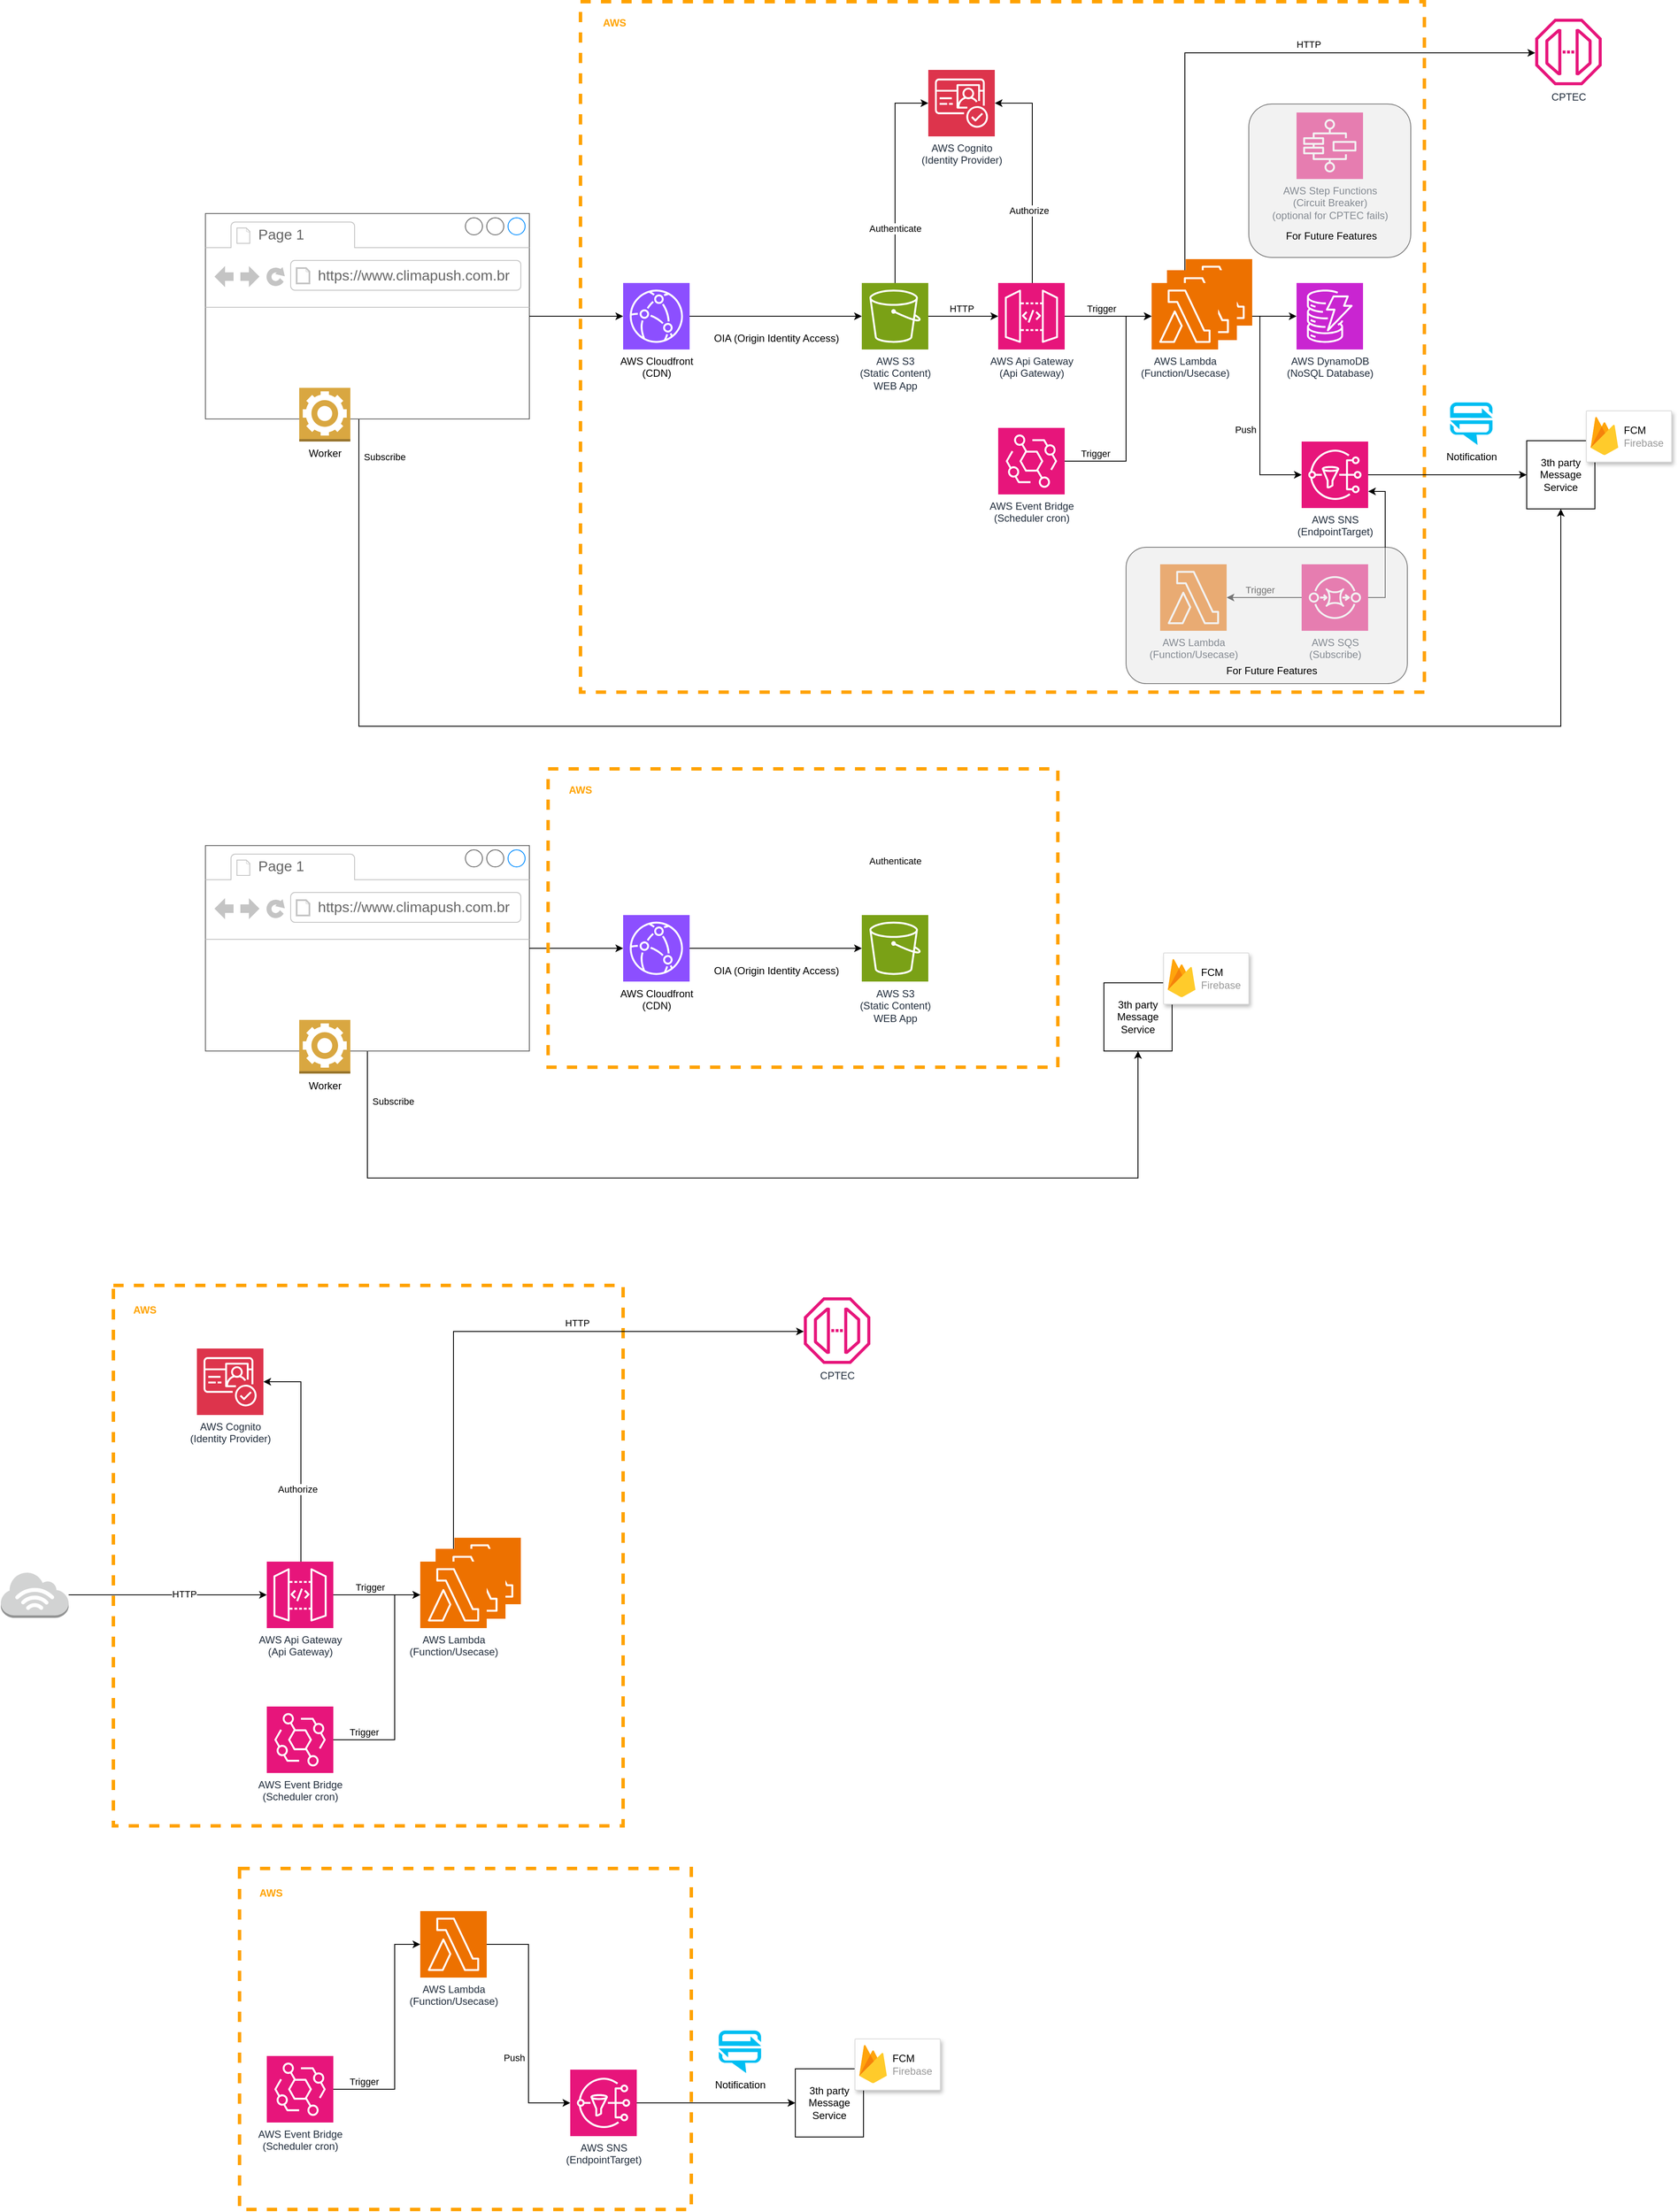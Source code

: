 <mxfile version="24.6.4" type="device">
  <diagram name="Página-1" id="3FJgmULEvDkz62puAenG">
    <mxGraphModel dx="2901" dy="1125" grid="1" gridSize="10" guides="1" tooltips="1" connect="1" arrows="1" fold="1" page="1" pageScale="1" pageWidth="827" pageHeight="1169" math="0" shadow="0">
      <root>
        <mxCell id="0" />
        <mxCell id="1" parent="0" />
        <mxCell id="e8C-CaGicP8ONmUUrE0p-38" value="" style="rounded=0;whiteSpace=wrap;html=1;fillColor=none;dashed=1;strokeWidth=4;strokeColor=#ffa200;" vertex="1" parent="1">
          <mxGeometry x="-598" y="1696" width="598" height="634" as="geometry" />
        </mxCell>
        <mxCell id="2Zm2wRLCPf6YTY4AgQdH-27" value="" style="rounded=0;whiteSpace=wrap;html=1;fillColor=none;dashed=1;strokeWidth=4;strokeColor=#ffa200;" parent="1" vertex="1">
          <mxGeometry x="-50" y="190" width="990" height="810" as="geometry" />
        </mxCell>
        <mxCell id="2Zm2wRLCPf6YTY4AgQdH-2" value="&lt;span style=&quot;color: rgb(0, 0, 0);&quot;&gt;AWS Cloudfront&lt;/span&gt;&lt;br style=&quot;color: rgb(0, 0, 0);&quot;&gt;&lt;span style=&quot;color: rgb(0, 0, 0);&quot;&gt;(CDN)&lt;/span&gt;" style="sketch=0;points=[[0,0,0],[0.25,0,0],[0.5,0,0],[0.75,0,0],[1,0,0],[0,1,0],[0.25,1,0],[0.5,1,0],[0.75,1,0],[1,1,0],[0,0.25,0],[0,0.5,0],[0,0.75,0],[1,0.25,0],[1,0.5,0],[1,0.75,0]];outlineConnect=0;fontColor=#232F3E;fillColor=#8C4FFF;strokeColor=#ffffff;dashed=0;verticalLabelPosition=bottom;verticalAlign=top;align=center;html=1;fontSize=12;fontStyle=0;aspect=fixed;shape=mxgraph.aws4.resourceIcon;resIcon=mxgraph.aws4.cloudfront;" parent="1" vertex="1">
          <mxGeometry y="520" width="78" height="78" as="geometry" />
        </mxCell>
        <mxCell id="2Zm2wRLCPf6YTY4AgQdH-3" value="AWS S3&lt;br&gt;(Static Content)&lt;br&gt;WEB App" style="sketch=0;points=[[0,0,0],[0.25,0,0],[0.5,0,0],[0.75,0,0],[1,0,0],[0,1,0],[0.25,1,0],[0.5,1,0],[0.75,1,0],[1,1,0],[0,0.25,0],[0,0.5,0],[0,0.75,0],[1,0.25,0],[1,0.5,0],[1,0.75,0]];outlineConnect=0;fontColor=#232F3E;fillColor=#7AA116;strokeColor=#ffffff;dashed=0;verticalLabelPosition=bottom;verticalAlign=top;align=center;html=1;fontSize=12;fontStyle=0;aspect=fixed;shape=mxgraph.aws4.resourceIcon;resIcon=mxgraph.aws4.s3;" parent="1" vertex="1">
          <mxGeometry x="280" y="520" width="78" height="78" as="geometry" />
        </mxCell>
        <mxCell id="2Zm2wRLCPf6YTY4AgQdH-14" style="edgeStyle=orthogonalEdgeStyle;rounded=0;orthogonalLoop=1;jettySize=auto;html=1;" parent="1" source="2Zm2wRLCPf6YTY4AgQdH-4" target="2Zm2wRLCPf6YTY4AgQdH-6" edge="1">
          <mxGeometry relative="1" as="geometry" />
        </mxCell>
        <mxCell id="2Zm2wRLCPf6YTY4AgQdH-15" value="Trigger" style="edgeLabel;html=1;align=center;verticalAlign=middle;resizable=0;points=[];" parent="2Zm2wRLCPf6YTY4AgQdH-14" vertex="1" connectable="0">
          <mxGeometry x="-0.157" y="-1" relative="1" as="geometry">
            <mxPoint y="-10" as="offset" />
          </mxGeometry>
        </mxCell>
        <mxCell id="2Zm2wRLCPf6YTY4AgQdH-4" value="AWS Api Gateway&lt;br&gt;(Api Gateway)" style="sketch=0;points=[[0,0,0],[0.25,0,0],[0.5,0,0],[0.75,0,0],[1,0,0],[0,1,0],[0.25,1,0],[0.5,1,0],[0.75,1,0],[1,1,0],[0,0.25,0],[0,0.5,0],[0,0.75,0],[1,0.25,0],[1,0.5,0],[1,0.75,0]];outlineConnect=0;fontColor=#232F3E;fillColor=#E7157B;strokeColor=#ffffff;dashed=0;verticalLabelPosition=bottom;verticalAlign=top;align=center;html=1;fontSize=12;fontStyle=0;aspect=fixed;shape=mxgraph.aws4.resourceIcon;resIcon=mxgraph.aws4.api_gateway;" parent="1" vertex="1">
          <mxGeometry x="440" y="520" width="78" height="78" as="geometry" />
        </mxCell>
        <mxCell id="2Zm2wRLCPf6YTY4AgQdH-5" value="AWS Cognito&lt;br&gt;(Identity Provider)" style="sketch=0;points=[[0,0,0],[0.25,0,0],[0.5,0,0],[0.75,0,0],[1,0,0],[0,1,0],[0.25,1,0],[0.5,1,0],[0.75,1,0],[1,1,0],[0,0.25,0],[0,0.5,0],[0,0.75,0],[1,0.25,0],[1,0.5,0],[1,0.75,0]];outlineConnect=0;fontColor=#232F3E;fillColor=#DD344C;strokeColor=#ffffff;dashed=0;verticalLabelPosition=bottom;verticalAlign=top;align=center;html=1;fontSize=12;fontStyle=0;aspect=fixed;shape=mxgraph.aws4.resourceIcon;resIcon=mxgraph.aws4.cognito;" parent="1" vertex="1">
          <mxGeometry x="358" y="270" width="78" height="78" as="geometry" />
        </mxCell>
        <mxCell id="2Zm2wRLCPf6YTY4AgQdH-20" style="edgeStyle=orthogonalEdgeStyle;rounded=0;orthogonalLoop=1;jettySize=auto;html=1;" parent="1" source="2Zm2wRLCPf6YTY4AgQdH-6" target="2Zm2wRLCPf6YTY4AgQdH-7" edge="1">
          <mxGeometry relative="1" as="geometry" />
        </mxCell>
        <mxCell id="2Zm2wRLCPf6YTY4AgQdH-30" style="edgeStyle=orthogonalEdgeStyle;rounded=0;orthogonalLoop=1;jettySize=auto;html=1;" parent="1" source="2Zm2wRLCPf6YTY4AgQdH-6" target="2Zm2wRLCPf6YTY4AgQdH-29" edge="1">
          <mxGeometry relative="1" as="geometry">
            <Array as="points">
              <mxPoint x="659" y="250" />
            </Array>
          </mxGeometry>
        </mxCell>
        <mxCell id="2Zm2wRLCPf6YTY4AgQdH-51" value="HTTP" style="edgeLabel;html=1;align=center;verticalAlign=middle;resizable=0;points=[];" parent="2Zm2wRLCPf6YTY4AgQdH-30" vertex="1" connectable="0">
          <mxGeometry x="0.219" y="2" relative="1" as="geometry">
            <mxPoint y="-8" as="offset" />
          </mxGeometry>
        </mxCell>
        <mxCell id="2Zm2wRLCPf6YTY4AgQdH-7" value="AWS DynamoDB&lt;div&gt;(NoSQL Database)&lt;/div&gt;" style="sketch=0;points=[[0,0,0],[0.25,0,0],[0.5,0,0],[0.75,0,0],[1,0,0],[0,1,0],[0.25,1,0],[0.5,1,0],[0.75,1,0],[1,1,0],[0,0.25,0],[0,0.5,0],[0,0.75,0],[1,0.25,0],[1,0.5,0],[1,0.75,0]];outlineConnect=0;fontColor=#232F3E;fillColor=#C925D1;strokeColor=#ffffff;dashed=0;verticalLabelPosition=bottom;verticalAlign=top;align=center;html=1;fontSize=12;fontStyle=0;aspect=fixed;shape=mxgraph.aws4.resourceIcon;resIcon=mxgraph.aws4.dynamodb;" parent="1" vertex="1">
          <mxGeometry x="790" y="520" width="78" height="78" as="geometry" />
        </mxCell>
        <mxCell id="2Zm2wRLCPf6YTY4AgQdH-8" style="edgeStyle=orthogonalEdgeStyle;rounded=0;orthogonalLoop=1;jettySize=auto;html=1;entryX=0;entryY=0.5;entryDx=0;entryDy=0;entryPerimeter=0;" parent="1" source="2Zm2wRLCPf6YTY4AgQdH-2" target="2Zm2wRLCPf6YTY4AgQdH-3" edge="1">
          <mxGeometry relative="1" as="geometry" />
        </mxCell>
        <mxCell id="2Zm2wRLCPf6YTY4AgQdH-10" value="OIA (Origin Identity Access)" style="text;html=1;align=center;verticalAlign=middle;whiteSpace=wrap;rounded=0;" parent="1" vertex="1">
          <mxGeometry x="100" y="570" width="160" height="30" as="geometry" />
        </mxCell>
        <mxCell id="2Zm2wRLCPf6YTY4AgQdH-11" style="edgeStyle=orthogonalEdgeStyle;rounded=0;orthogonalLoop=1;jettySize=auto;html=1;entryX=0;entryY=0.5;entryDx=0;entryDy=0;entryPerimeter=0;" parent="1" source="2Zm2wRLCPf6YTY4AgQdH-3" target="2Zm2wRLCPf6YTY4AgQdH-4" edge="1">
          <mxGeometry relative="1" as="geometry" />
        </mxCell>
        <mxCell id="2Zm2wRLCPf6YTY4AgQdH-13" value="HTTP" style="edgeLabel;html=1;align=center;verticalAlign=middle;resizable=0;points=[];" parent="2Zm2wRLCPf6YTY4AgQdH-11" vertex="1" connectable="0">
          <mxGeometry x="-0.122" relative="1" as="geometry">
            <mxPoint x="3" y="-9" as="offset" />
          </mxGeometry>
        </mxCell>
        <mxCell id="2Zm2wRLCPf6YTY4AgQdH-16" style="edgeStyle=orthogonalEdgeStyle;rounded=0;orthogonalLoop=1;jettySize=auto;html=1;entryX=0;entryY=0.5;entryDx=0;entryDy=0;entryPerimeter=0;" parent="1" source="2Zm2wRLCPf6YTY4AgQdH-3" target="2Zm2wRLCPf6YTY4AgQdH-5" edge="1">
          <mxGeometry relative="1" as="geometry">
            <Array as="points">
              <mxPoint x="319" y="309" />
            </Array>
          </mxGeometry>
        </mxCell>
        <mxCell id="2Zm2wRLCPf6YTY4AgQdH-17" value="Authenticate" style="edgeLabel;html=1;align=center;verticalAlign=middle;resizable=0;points=[];" parent="2Zm2wRLCPf6YTY4AgQdH-16" vertex="1" connectable="0">
          <mxGeometry x="-0.484" relative="1" as="geometry">
            <mxPoint as="offset" />
          </mxGeometry>
        </mxCell>
        <mxCell id="2Zm2wRLCPf6YTY4AgQdH-18" style="edgeStyle=orthogonalEdgeStyle;rounded=0;orthogonalLoop=1;jettySize=auto;html=1;entryX=1;entryY=0.5;entryDx=0;entryDy=0;entryPerimeter=0;" parent="1" source="2Zm2wRLCPf6YTY4AgQdH-4" target="2Zm2wRLCPf6YTY4AgQdH-5" edge="1">
          <mxGeometry relative="1" as="geometry">
            <Array as="points">
              <mxPoint x="480" y="309" />
            </Array>
          </mxGeometry>
        </mxCell>
        <mxCell id="2Zm2wRLCPf6YTY4AgQdH-19" value="Authorize" style="edgeLabel;html=1;align=center;verticalAlign=middle;resizable=0;points=[];" parent="2Zm2wRLCPf6YTY4AgQdH-18" vertex="1" connectable="0">
          <mxGeometry x="-0.333" y="4" relative="1" as="geometry">
            <mxPoint as="offset" />
          </mxGeometry>
        </mxCell>
        <mxCell id="2Zm2wRLCPf6YTY4AgQdH-48" style="edgeStyle=orthogonalEdgeStyle;rounded=0;orthogonalLoop=1;jettySize=auto;html=1;entryX=0.5;entryY=1;entryDx=0;entryDy=0;" parent="1" source="2Zm2wRLCPf6YTY4AgQdH-23" target="2Zm2wRLCPf6YTY4AgQdH-46" edge="1">
          <mxGeometry relative="1" as="geometry">
            <Array as="points">
              <mxPoint x="-310" y="1040" />
              <mxPoint x="1100" y="1040" />
            </Array>
          </mxGeometry>
        </mxCell>
        <mxCell id="2Zm2wRLCPf6YTY4AgQdH-49" value="Subscribe" style="edgeLabel;html=1;align=center;verticalAlign=middle;resizable=0;points=[];" parent="2Zm2wRLCPf6YTY4AgQdH-48" vertex="1" connectable="0">
          <mxGeometry x="-0.845" y="-1" relative="1" as="geometry">
            <mxPoint x="31" y="-113" as="offset" />
          </mxGeometry>
        </mxCell>
        <mxCell id="2Zm2wRLCPf6YTY4AgQdH-23" value="" style="strokeWidth=1;shadow=0;dashed=0;align=center;html=1;shape=mxgraph.mockup.containers.browserWindow;rSize=0;strokeColor=#666666;strokeColor2=#008cff;strokeColor3=#c4c4c4;mainText=,;recursiveResize=0;" parent="1" vertex="1">
          <mxGeometry x="-490" y="438.5" width="380" height="241" as="geometry" />
        </mxCell>
        <mxCell id="2Zm2wRLCPf6YTY4AgQdH-24" value="Page 1" style="strokeWidth=1;shadow=0;dashed=0;align=center;html=1;shape=mxgraph.mockup.containers.anchor;fontSize=17;fontColor=#666666;align=left;whiteSpace=wrap;" parent="2Zm2wRLCPf6YTY4AgQdH-23" vertex="1">
          <mxGeometry x="60" y="12" width="110" height="26" as="geometry" />
        </mxCell>
        <mxCell id="2Zm2wRLCPf6YTY4AgQdH-25" value="https://www.climapush.com.br" style="strokeWidth=1;shadow=0;dashed=0;align=center;html=1;shape=mxgraph.mockup.containers.anchor;rSize=0;fontSize=17;fontColor=#666666;align=left;" parent="2Zm2wRLCPf6YTY4AgQdH-23" vertex="1">
          <mxGeometry x="130" y="60" width="250" height="26" as="geometry" />
        </mxCell>
        <mxCell id="2Zm2wRLCPf6YTY4AgQdH-26" style="edgeStyle=orthogonalEdgeStyle;rounded=0;orthogonalLoop=1;jettySize=auto;html=1;entryX=0;entryY=0.5;entryDx=0;entryDy=0;entryPerimeter=0;" parent="1" source="2Zm2wRLCPf6YTY4AgQdH-23" target="2Zm2wRLCPf6YTY4AgQdH-2" edge="1">
          <mxGeometry relative="1" as="geometry" />
        </mxCell>
        <mxCell id="2Zm2wRLCPf6YTY4AgQdH-28" value="AWS" style="text;html=1;align=center;verticalAlign=middle;whiteSpace=wrap;rounded=0;fontStyle=1;fontColor=#ffa302;" parent="1" vertex="1">
          <mxGeometry x="-40" y="200" width="60" height="30" as="geometry" />
        </mxCell>
        <mxCell id="2Zm2wRLCPf6YTY4AgQdH-29" value="CPTEC" style="sketch=0;outlineConnect=0;fontColor=#232F3E;gradientColor=none;fillColor=#E7157B;strokeColor=none;dashed=0;verticalLabelPosition=bottom;verticalAlign=top;align=center;html=1;fontSize=12;fontStyle=0;aspect=fixed;pointerEvents=1;shape=mxgraph.aws4.endpoint;" parent="1" vertex="1">
          <mxGeometry x="1070" y="210" width="78" height="78" as="geometry" />
        </mxCell>
        <mxCell id="2Zm2wRLCPf6YTY4AgQdH-31" value="AWS SQS&lt;br&gt;(Subscribe)" style="sketch=0;points=[[0,0,0],[0.25,0,0],[0.5,0,0],[0.75,0,0],[1,0,0],[0,1,0],[0.25,1,0],[0.5,1,0],[0.75,1,0],[1,1,0],[0,0.25,0],[0,0.5,0],[0,0.75,0],[1,0.25,0],[1,0.5,0],[1,0.75,0]];outlineConnect=0;fontColor=#232F3E;fillColor=#E7157B;strokeColor=#ffffff;dashed=0;verticalLabelPosition=bottom;verticalAlign=top;align=center;html=1;fontSize=12;fontStyle=0;aspect=fixed;shape=mxgraph.aws4.resourceIcon;resIcon=mxgraph.aws4.sqs;" parent="1" vertex="1">
          <mxGeometry x="796" y="850" width="78" height="78" as="geometry" />
        </mxCell>
        <mxCell id="2Zm2wRLCPf6YTY4AgQdH-32" value="AWS Event Bridge&lt;br&gt;(Scheduler cron)" style="sketch=0;points=[[0,0,0],[0.25,0,0],[0.5,0,0],[0.75,0,0],[1,0,0],[0,1,0],[0.25,1,0],[0.5,1,0],[0.75,1,0],[1,1,0],[0,0.25,0],[0,0.5,0],[0,0.75,0],[1,0.25,0],[1,0.5,0],[1,0.75,0]];outlineConnect=0;fontColor=#232F3E;fillColor=#E7157B;strokeColor=#ffffff;dashed=0;verticalLabelPosition=bottom;verticalAlign=top;align=center;html=1;fontSize=12;fontStyle=0;aspect=fixed;shape=mxgraph.aws4.resourceIcon;resIcon=mxgraph.aws4.eventbridge;" parent="1" vertex="1">
          <mxGeometry x="440" y="690" width="78" height="78" as="geometry" />
        </mxCell>
        <mxCell id="2Zm2wRLCPf6YTY4AgQdH-47" style="edgeStyle=orthogonalEdgeStyle;rounded=0;orthogonalLoop=1;jettySize=auto;html=1;entryX=0;entryY=0.5;entryDx=0;entryDy=0;" parent="1" source="2Zm2wRLCPf6YTY4AgQdH-35" target="2Zm2wRLCPf6YTY4AgQdH-46" edge="1">
          <mxGeometry relative="1" as="geometry" />
        </mxCell>
        <mxCell id="2Zm2wRLCPf6YTY4AgQdH-35" value="AWS SNS&lt;br&gt;(EndpointTarget)" style="sketch=0;points=[[0,0,0],[0.25,0,0],[0.5,0,0],[0.75,0,0],[1,0,0],[0,1,0],[0.25,1,0],[0.5,1,0],[0.75,1,0],[1,1,0],[0,0.25,0],[0,0.5,0],[0,0.75,0],[1,0.25,0],[1,0.5,0],[1,0.75,0]];outlineConnect=0;fontColor=#232F3E;fillColor=#E7157B;strokeColor=#ffffff;dashed=0;verticalLabelPosition=bottom;verticalAlign=top;align=center;html=1;fontSize=12;fontStyle=0;aspect=fixed;shape=mxgraph.aws4.resourceIcon;resIcon=mxgraph.aws4.sns;" parent="1" vertex="1">
          <mxGeometry x="796" y="706" width="78" height="78" as="geometry" />
        </mxCell>
        <mxCell id="2Zm2wRLCPf6YTY4AgQdH-37" value="Notification" style="verticalLabelPosition=bottom;html=1;verticalAlign=top;align=center;strokeColor=none;fillColor=#00BEF2;shape=mxgraph.azure.notification_hub;pointerEvents=1;" parent="1" vertex="1">
          <mxGeometry x="970" y="660" width="50" height="50" as="geometry" />
        </mxCell>
        <mxCell id="2Zm2wRLCPf6YTY4AgQdH-38" style="edgeStyle=orthogonalEdgeStyle;rounded=0;orthogonalLoop=1;jettySize=auto;html=1;entryX=0;entryY=0.5;entryDx=0;entryDy=0;entryPerimeter=0;" parent="1" source="2Zm2wRLCPf6YTY4AgQdH-32" target="2Zm2wRLCPf6YTY4AgQdH-6" edge="1">
          <mxGeometry relative="1" as="geometry">
            <Array as="points">
              <mxPoint x="590" y="729" />
              <mxPoint x="590" y="559" />
            </Array>
          </mxGeometry>
        </mxCell>
        <mxCell id="2Zm2wRLCPf6YTY4AgQdH-39" value="Trigger" style="edgeLabel;html=1;align=center;verticalAlign=middle;resizable=0;points=[];" parent="2Zm2wRLCPf6YTY4AgQdH-38" vertex="1" connectable="0">
          <mxGeometry x="-0.674" y="-2" relative="1" as="geometry">
            <mxPoint x="-9" y="-11" as="offset" />
          </mxGeometry>
        </mxCell>
        <mxCell id="2Zm2wRLCPf6YTY4AgQdH-40" style="edgeStyle=orthogonalEdgeStyle;rounded=0;orthogonalLoop=1;jettySize=auto;html=1;entryX=0;entryY=0.5;entryDx=0;entryDy=0;entryPerimeter=0;" parent="1" source="2Zm2wRLCPf6YTY4AgQdH-6" target="2Zm2wRLCPf6YTY4AgQdH-35" edge="1">
          <mxGeometry relative="1" as="geometry" />
        </mxCell>
        <mxCell id="2Zm2wRLCPf6YTY4AgQdH-41" value="Push" style="edgeLabel;html=1;align=center;verticalAlign=middle;resizable=0;points=[];" parent="2Zm2wRLCPf6YTY4AgQdH-40" vertex="1" connectable="0">
          <mxGeometry x="0.242" y="1" relative="1" as="geometry">
            <mxPoint x="-18" y="5" as="offset" />
          </mxGeometry>
        </mxCell>
        <mxCell id="2Zm2wRLCPf6YTY4AgQdH-46" value="3th party&lt;br&gt;Message&lt;br&gt;Service" style="whiteSpace=wrap;html=1;aspect=fixed;" parent="1" vertex="1">
          <mxGeometry x="1060" y="705" width="80" height="80" as="geometry" />
        </mxCell>
        <mxCell id="2Zm2wRLCPf6YTY4AgQdH-50" value="Worker" style="outlineConnect=0;dashed=0;verticalLabelPosition=bottom;verticalAlign=top;align=center;html=1;shape=mxgraph.aws3.worker;fillColor=#D9A741;gradientColor=none;" parent="1" vertex="1">
          <mxGeometry x="-380" y="643" width="60" height="63" as="geometry" />
        </mxCell>
        <mxCell id="2Zm2wRLCPf6YTY4AgQdH-53" value="" style="sketch=0;points=[[0,0,0],[0.25,0,0],[0.5,0,0],[0.75,0,0],[1,0,0],[0,1,0],[0.25,1,0],[0.5,1,0],[0.75,1,0],[1,1,0],[0,0.25,0],[0,0.5,0],[0,0.75,0],[1,0.25,0],[1,0.5,0],[1,0.75,0]];outlineConnect=0;fontColor=#232F3E;fillColor=#ED7100;strokeColor=#ffffff;dashed=0;verticalLabelPosition=bottom;verticalAlign=top;align=center;html=1;fontSize=12;fontStyle=0;aspect=fixed;shape=mxgraph.aws4.resourceIcon;resIcon=mxgraph.aws4.lambda;" parent="1" vertex="1">
          <mxGeometry x="660" y="492" width="78" height="78" as="geometry" />
        </mxCell>
        <mxCell id="2Zm2wRLCPf6YTY4AgQdH-52" value="" style="sketch=0;points=[[0,0,0],[0.25,0,0],[0.5,0,0],[0.75,0,0],[1,0,0],[0,1,0],[0.25,1,0],[0.5,1,0],[0.75,1,0],[1,1,0],[0,0.25,0],[0,0.5,0],[0,0.75,0],[1,0.25,0],[1,0.5,0],[1,0.75,0]];outlineConnect=0;fontColor=#232F3E;fillColor=#ED7100;strokeColor=#ffffff;dashed=0;verticalLabelPosition=bottom;verticalAlign=top;align=center;html=1;fontSize=12;fontStyle=0;aspect=fixed;shape=mxgraph.aws4.resourceIcon;resIcon=mxgraph.aws4.lambda;" parent="1" vertex="1">
          <mxGeometry x="638" y="505" width="82" height="82" as="geometry" />
        </mxCell>
        <mxCell id="2Zm2wRLCPf6YTY4AgQdH-6" value="AWS Lambda&lt;br&gt;(Function/Usecase)" style="sketch=0;points=[[0,0,0],[0.25,0,0],[0.5,0,0],[0.75,0,0],[1,0,0],[0,1,0],[0.25,1,0],[0.5,1,0],[0.75,1,0],[1,1,0],[0,0.25,0],[0,0.5,0],[0,0.75,0],[1,0.25,0],[1,0.5,0],[1,0.75,0]];outlineConnect=0;fontColor=#232F3E;fillColor=#ED7100;strokeColor=#ffffff;dashed=0;verticalLabelPosition=bottom;verticalAlign=top;align=center;html=1;fontSize=12;fontStyle=0;aspect=fixed;shape=mxgraph.aws4.resourceIcon;resIcon=mxgraph.aws4.lambda;" parent="1" vertex="1">
          <mxGeometry x="620" y="520" width="78" height="78" as="geometry" />
        </mxCell>
        <mxCell id="2Zm2wRLCPf6YTY4AgQdH-54" style="edgeStyle=orthogonalEdgeStyle;rounded=0;orthogonalLoop=1;jettySize=auto;html=1;entryX=1;entryY=0.75;entryDx=0;entryDy=0;entryPerimeter=0;" parent="1" source="2Zm2wRLCPf6YTY4AgQdH-31" target="2Zm2wRLCPf6YTY4AgQdH-35" edge="1">
          <mxGeometry relative="1" as="geometry">
            <Array as="points">
              <mxPoint x="894" y="889" />
              <mxPoint x="894" y="765" />
            </Array>
          </mxGeometry>
        </mxCell>
        <mxCell id="2Zm2wRLCPf6YTY4AgQdH-55" value="AWS Lambda&lt;br&gt;(Function/Usecase)" style="sketch=0;points=[[0,0,0],[0.25,0,0],[0.5,0,0],[0.75,0,0],[1,0,0],[0,1,0],[0.25,1,0],[0.5,1,0],[0.75,1,0],[1,1,0],[0,0.25,0],[0,0.5,0],[0,0.75,0],[1,0.25,0],[1,0.5,0],[1,0.75,0]];outlineConnect=0;fontColor=#232F3E;fillColor=#ED7100;strokeColor=#ffffff;dashed=0;verticalLabelPosition=bottom;verticalAlign=top;align=center;html=1;fontSize=12;fontStyle=0;aspect=fixed;shape=mxgraph.aws4.resourceIcon;resIcon=mxgraph.aws4.lambda;" parent="1" vertex="1">
          <mxGeometry x="630" y="850" width="78" height="78" as="geometry" />
        </mxCell>
        <mxCell id="2Zm2wRLCPf6YTY4AgQdH-56" style="edgeStyle=orthogonalEdgeStyle;rounded=0;orthogonalLoop=1;jettySize=auto;html=1;entryX=1;entryY=0.5;entryDx=0;entryDy=0;entryPerimeter=0;" parent="1" source="2Zm2wRLCPf6YTY4AgQdH-31" target="2Zm2wRLCPf6YTY4AgQdH-55" edge="1">
          <mxGeometry relative="1" as="geometry" />
        </mxCell>
        <mxCell id="2Zm2wRLCPf6YTY4AgQdH-57" value="Trigger" style="edgeLabel;html=1;align=center;verticalAlign=middle;resizable=0;points=[];" parent="2Zm2wRLCPf6YTY4AgQdH-56" vertex="1" connectable="0">
          <mxGeometry x="0.118" y="3" relative="1" as="geometry">
            <mxPoint y="-12" as="offset" />
          </mxGeometry>
        </mxCell>
        <mxCell id="2Zm2wRLCPf6YTY4AgQdH-58" value="" style="rounded=1;whiteSpace=wrap;html=1;fillColor=#E6E6E6;gradientColor=none;fillStyle=auto;opacity=50;" parent="1" vertex="1">
          <mxGeometry x="590" y="830" width="330" height="160" as="geometry" />
        </mxCell>
        <mxCell id="2Zm2wRLCPf6YTY4AgQdH-59" value="For Future Features" style="text;html=1;align=center;verticalAlign=middle;whiteSpace=wrap;rounded=0;" parent="1" vertex="1">
          <mxGeometry x="690" y="960" width="142" height="30" as="geometry" />
        </mxCell>
        <mxCell id="2Zm2wRLCPf6YTY4AgQdH-60" value="" style="strokeColor=#dddddd;shadow=1;strokeWidth=1;rounded=1;absoluteArcSize=1;arcSize=2;" parent="1" vertex="1">
          <mxGeometry x="1130" y="670" width="100" height="60" as="geometry" />
        </mxCell>
        <mxCell id="2Zm2wRLCPf6YTY4AgQdH-61" value="&lt;font color=&quot;#000000&quot;&gt;FCM&lt;/font&gt;&lt;br&gt;Firebase" style="sketch=0;dashed=0;connectable=0;html=1;fillColor=#5184F3;strokeColor=none;shape=mxgraph.gcp2.firebase;part=1;labelPosition=right;verticalLabelPosition=middle;align=left;verticalAlign=middle;spacingLeft=5;fontColor=#999999;fontSize=12;" parent="2Zm2wRLCPf6YTY4AgQdH-60" vertex="1">
          <mxGeometry width="32.4" height="45" relative="1" as="geometry">
            <mxPoint x="5" y="7" as="offset" />
          </mxGeometry>
        </mxCell>
        <mxCell id="2Zm2wRLCPf6YTY4AgQdH-62" value="AWS Step Functions&lt;br&gt;(Circuit Breaker)&lt;br&gt;(optional for CPTEC fails)" style="sketch=0;points=[[0,0,0],[0.25,0,0],[0.5,0,0],[0.75,0,0],[1,0,0],[0,1,0],[0.25,1,0],[0.5,1,0],[0.75,1,0],[1,1,0],[0,0.25,0],[0,0.5,0],[0,0.75,0],[1,0.25,0],[1,0.5,0],[1,0.75,0]];outlineConnect=0;fontColor=#232F3E;fillColor=#E7157B;strokeColor=#ffffff;dashed=0;verticalLabelPosition=bottom;verticalAlign=top;align=center;html=1;fontSize=12;fontStyle=0;aspect=fixed;shape=mxgraph.aws4.resourceIcon;resIcon=mxgraph.aws4.step_functions;" parent="1" vertex="1">
          <mxGeometry x="790" y="320" width="78" height="78" as="geometry" />
        </mxCell>
        <mxCell id="2Zm2wRLCPf6YTY4AgQdH-66" value="" style="rounded=1;whiteSpace=wrap;html=1;fillColor=#E6E6E6;gradientColor=none;fillStyle=auto;opacity=50;" parent="1" vertex="1">
          <mxGeometry x="734" y="310" width="190" height="180" as="geometry" />
        </mxCell>
        <mxCell id="2Zm2wRLCPf6YTY4AgQdH-67" value="For Future Features" style="text;html=1;align=center;verticalAlign=middle;whiteSpace=wrap;rounded=0;" parent="1" vertex="1">
          <mxGeometry x="760" y="450" width="142" height="30" as="geometry" />
        </mxCell>
        <mxCell id="e8C-CaGicP8ONmUUrE0p-1" value="&lt;span style=&quot;color: rgb(0, 0, 0);&quot;&gt;AWS Cloudfront&lt;/span&gt;&lt;br style=&quot;color: rgb(0, 0, 0);&quot;&gt;&lt;span style=&quot;color: rgb(0, 0, 0);&quot;&gt;(CDN)&lt;/span&gt;" style="sketch=0;points=[[0,0,0],[0.25,0,0],[0.5,0,0],[0.75,0,0],[1,0,0],[0,1,0],[0.25,1,0],[0.5,1,0],[0.75,1,0],[1,1,0],[0,0.25,0],[0,0.5,0],[0,0.75,0],[1,0.25,0],[1,0.5,0],[1,0.75,0]];outlineConnect=0;fontColor=#232F3E;fillColor=#8C4FFF;strokeColor=#ffffff;dashed=0;verticalLabelPosition=bottom;verticalAlign=top;align=center;html=1;fontSize=12;fontStyle=0;aspect=fixed;shape=mxgraph.aws4.resourceIcon;resIcon=mxgraph.aws4.cloudfront;" vertex="1" parent="1">
          <mxGeometry y="1261.5" width="78" height="78" as="geometry" />
        </mxCell>
        <mxCell id="e8C-CaGicP8ONmUUrE0p-2" value="AWS S3&lt;br&gt;(Static Content)&lt;br&gt;WEB App" style="sketch=0;points=[[0,0,0],[0.25,0,0],[0.5,0,0],[0.75,0,0],[1,0,0],[0,1,0],[0.25,1,0],[0.5,1,0],[0.75,1,0],[1,1,0],[0,0.25,0],[0,0.5,0],[0,0.75,0],[1,0.25,0],[1,0.5,0],[1,0.75,0]];outlineConnect=0;fontColor=#232F3E;fillColor=#7AA116;strokeColor=#ffffff;dashed=0;verticalLabelPosition=bottom;verticalAlign=top;align=center;html=1;fontSize=12;fontStyle=0;aspect=fixed;shape=mxgraph.aws4.resourceIcon;resIcon=mxgraph.aws4.s3;" vertex="1" parent="1">
          <mxGeometry x="280" y="1261.5" width="78" height="78" as="geometry" />
        </mxCell>
        <mxCell id="e8C-CaGicP8ONmUUrE0p-3" style="edgeStyle=orthogonalEdgeStyle;rounded=0;orthogonalLoop=1;jettySize=auto;html=1;entryX=0;entryY=0.5;entryDx=0;entryDy=0;entryPerimeter=0;" edge="1" parent="1" source="e8C-CaGicP8ONmUUrE0p-1" target="e8C-CaGicP8ONmUUrE0p-2">
          <mxGeometry relative="1" as="geometry" />
        </mxCell>
        <mxCell id="e8C-CaGicP8ONmUUrE0p-4" value="OIA (Origin Identity Access)" style="text;html=1;align=center;verticalAlign=middle;whiteSpace=wrap;rounded=0;" vertex="1" parent="1">
          <mxGeometry x="100" y="1311.5" width="160" height="30" as="geometry" />
        </mxCell>
        <mxCell id="e8C-CaGicP8ONmUUrE0p-5" value="Authenticate" style="edgeLabel;html=1;align=center;verticalAlign=middle;resizable=0;points=[];" vertex="1" connectable="0" parent="1">
          <mxGeometry x="319" y="1197.5" as="geometry" />
        </mxCell>
        <mxCell id="e8C-CaGicP8ONmUUrE0p-6" value="Subscribe" style="edgeLabel;html=1;align=center;verticalAlign=middle;resizable=0;points=[];" vertex="1" connectable="0" parent="1">
          <mxGeometry x="-270" y="1480" as="geometry" />
        </mxCell>
        <mxCell id="e8C-CaGicP8ONmUUrE0p-17" style="edgeStyle=orthogonalEdgeStyle;rounded=0;orthogonalLoop=1;jettySize=auto;html=1;entryX=0.5;entryY=1;entryDx=0;entryDy=0;" edge="1" parent="1" source="e8C-CaGicP8ONmUUrE0p-7" target="e8C-CaGicP8ONmUUrE0p-12">
          <mxGeometry relative="1" as="geometry">
            <Array as="points">
              <mxPoint x="-300" y="1570" />
              <mxPoint x="604" y="1570" />
            </Array>
          </mxGeometry>
        </mxCell>
        <mxCell id="e8C-CaGicP8ONmUUrE0p-7" value="" style="strokeWidth=1;shadow=0;dashed=0;align=center;html=1;shape=mxgraph.mockup.containers.browserWindow;rSize=0;strokeColor=#666666;strokeColor2=#008cff;strokeColor3=#c4c4c4;mainText=,;recursiveResize=0;" vertex="1" parent="1">
          <mxGeometry x="-490" y="1180" width="380" height="241" as="geometry" />
        </mxCell>
        <mxCell id="e8C-CaGicP8ONmUUrE0p-8" value="Page 1" style="strokeWidth=1;shadow=0;dashed=0;align=center;html=1;shape=mxgraph.mockup.containers.anchor;fontSize=17;fontColor=#666666;align=left;whiteSpace=wrap;" vertex="1" parent="e8C-CaGicP8ONmUUrE0p-7">
          <mxGeometry x="60" y="12" width="110" height="26" as="geometry" />
        </mxCell>
        <mxCell id="e8C-CaGicP8ONmUUrE0p-9" value="https://www.climapush.com.br" style="strokeWidth=1;shadow=0;dashed=0;align=center;html=1;shape=mxgraph.mockup.containers.anchor;rSize=0;fontSize=17;fontColor=#666666;align=left;" vertex="1" parent="e8C-CaGicP8ONmUUrE0p-7">
          <mxGeometry x="130" y="60" width="250" height="26" as="geometry" />
        </mxCell>
        <mxCell id="e8C-CaGicP8ONmUUrE0p-10" style="edgeStyle=orthogonalEdgeStyle;rounded=0;orthogonalLoop=1;jettySize=auto;html=1;entryX=0;entryY=0.5;entryDx=0;entryDy=0;entryPerimeter=0;" edge="1" parent="1" source="e8C-CaGicP8ONmUUrE0p-7" target="e8C-CaGicP8ONmUUrE0p-1">
          <mxGeometry relative="1" as="geometry" />
        </mxCell>
        <mxCell id="e8C-CaGicP8ONmUUrE0p-11" value="Worker" style="outlineConnect=0;dashed=0;verticalLabelPosition=bottom;verticalAlign=top;align=center;html=1;shape=mxgraph.aws3.worker;fillColor=#D9A741;gradientColor=none;" vertex="1" parent="1">
          <mxGeometry x="-380" y="1384.5" width="60" height="63" as="geometry" />
        </mxCell>
        <mxCell id="e8C-CaGicP8ONmUUrE0p-12" value="3th party&lt;br&gt;Message&lt;br&gt;Service" style="whiteSpace=wrap;html=1;aspect=fixed;" vertex="1" parent="1">
          <mxGeometry x="564" y="1341" width="80" height="80" as="geometry" />
        </mxCell>
        <mxCell id="e8C-CaGicP8ONmUUrE0p-13" value="" style="strokeColor=#dddddd;shadow=1;strokeWidth=1;rounded=1;absoluteArcSize=1;arcSize=2;" vertex="1" parent="1">
          <mxGeometry x="634" y="1306" width="100" height="60" as="geometry" />
        </mxCell>
        <mxCell id="e8C-CaGicP8ONmUUrE0p-14" value="&lt;font color=&quot;#000000&quot;&gt;FCM&lt;/font&gt;&lt;br&gt;Firebase" style="sketch=0;dashed=0;connectable=0;html=1;fillColor=#5184F3;strokeColor=none;shape=mxgraph.gcp2.firebase;part=1;labelPosition=right;verticalLabelPosition=middle;align=left;verticalAlign=middle;spacingLeft=5;fontColor=#999999;fontSize=12;" vertex="1" parent="e8C-CaGicP8ONmUUrE0p-13">
          <mxGeometry width="32.4" height="45" relative="1" as="geometry">
            <mxPoint x="5" y="7" as="offset" />
          </mxGeometry>
        </mxCell>
        <mxCell id="e8C-CaGicP8ONmUUrE0p-15" value="" style="rounded=0;whiteSpace=wrap;html=1;fillColor=none;dashed=1;strokeWidth=4;strokeColor=#ffa200;" vertex="1" parent="1">
          <mxGeometry x="-88" y="1090" width="598" height="350" as="geometry" />
        </mxCell>
        <mxCell id="e8C-CaGicP8ONmUUrE0p-16" value="AWS" style="text;html=1;align=center;verticalAlign=middle;whiteSpace=wrap;rounded=0;fontStyle=1;fontColor=#ffa302;" vertex="1" parent="1">
          <mxGeometry x="-80" y="1100" width="60" height="30" as="geometry" />
        </mxCell>
        <mxCell id="e8C-CaGicP8ONmUUrE0p-18" style="edgeStyle=orthogonalEdgeStyle;rounded=0;orthogonalLoop=1;jettySize=auto;html=1;" edge="1" parent="1" source="e8C-CaGicP8ONmUUrE0p-20" target="e8C-CaGicP8ONmUUrE0p-31">
          <mxGeometry relative="1" as="geometry" />
        </mxCell>
        <mxCell id="e8C-CaGicP8ONmUUrE0p-19" value="Trigger" style="edgeLabel;html=1;align=center;verticalAlign=middle;resizable=0;points=[];" vertex="1" connectable="0" parent="e8C-CaGicP8ONmUUrE0p-18">
          <mxGeometry x="-0.157" y="-1" relative="1" as="geometry">
            <mxPoint y="-10" as="offset" />
          </mxGeometry>
        </mxCell>
        <mxCell id="e8C-CaGicP8ONmUUrE0p-20" value="AWS Api Gateway&lt;br&gt;(Api Gateway)" style="sketch=0;points=[[0,0,0],[0.25,0,0],[0.5,0,0],[0.75,0,0],[1,0,0],[0,1,0],[0.25,1,0],[0.5,1,0],[0.75,1,0],[1,1,0],[0,0.25,0],[0,0.5,0],[0,0.75,0],[1,0.25,0],[1,0.5,0],[1,0.75,0]];outlineConnect=0;fontColor=#232F3E;fillColor=#E7157B;strokeColor=#ffffff;dashed=0;verticalLabelPosition=bottom;verticalAlign=top;align=center;html=1;fontSize=12;fontStyle=0;aspect=fixed;shape=mxgraph.aws4.resourceIcon;resIcon=mxgraph.aws4.api_gateway;" vertex="1" parent="1">
          <mxGeometry x="-418" y="2020" width="78" height="78" as="geometry" />
        </mxCell>
        <mxCell id="e8C-CaGicP8ONmUUrE0p-21" value="AWS Cognito&lt;br&gt;(Identity Provider)" style="sketch=0;points=[[0,0,0],[0.25,0,0],[0.5,0,0],[0.75,0,0],[1,0,0],[0,1,0],[0.25,1,0],[0.5,1,0],[0.75,1,0],[1,1,0],[0,0.25,0],[0,0.5,0],[0,0.75,0],[1,0.25,0],[1,0.5,0],[1,0.75,0]];outlineConnect=0;fontColor=#232F3E;fillColor=#DD344C;strokeColor=#ffffff;dashed=0;verticalLabelPosition=bottom;verticalAlign=top;align=center;html=1;fontSize=12;fontStyle=0;aspect=fixed;shape=mxgraph.aws4.resourceIcon;resIcon=mxgraph.aws4.cognito;" vertex="1" parent="1">
          <mxGeometry x="-500" y="1770" width="78" height="78" as="geometry" />
        </mxCell>
        <mxCell id="e8C-CaGicP8ONmUUrE0p-22" style="edgeStyle=orthogonalEdgeStyle;rounded=0;orthogonalLoop=1;jettySize=auto;html=1;" edge="1" parent="1" source="e8C-CaGicP8ONmUUrE0p-31" target="e8C-CaGicP8ONmUUrE0p-26">
          <mxGeometry relative="1" as="geometry">
            <Array as="points">
              <mxPoint x="-199" y="1750" />
            </Array>
          </mxGeometry>
        </mxCell>
        <mxCell id="e8C-CaGicP8ONmUUrE0p-23" value="HTTP" style="edgeLabel;html=1;align=center;verticalAlign=middle;resizable=0;points=[];" vertex="1" connectable="0" parent="e8C-CaGicP8ONmUUrE0p-22">
          <mxGeometry x="0.219" y="2" relative="1" as="geometry">
            <mxPoint y="-8" as="offset" />
          </mxGeometry>
        </mxCell>
        <mxCell id="e8C-CaGicP8ONmUUrE0p-24" style="edgeStyle=orthogonalEdgeStyle;rounded=0;orthogonalLoop=1;jettySize=auto;html=1;entryX=1;entryY=0.5;entryDx=0;entryDy=0;entryPerimeter=0;" edge="1" parent="1" source="e8C-CaGicP8ONmUUrE0p-20" target="e8C-CaGicP8ONmUUrE0p-21">
          <mxGeometry relative="1" as="geometry">
            <Array as="points">
              <mxPoint x="-378" y="1809" />
            </Array>
          </mxGeometry>
        </mxCell>
        <mxCell id="e8C-CaGicP8ONmUUrE0p-25" value="Authorize" style="edgeLabel;html=1;align=center;verticalAlign=middle;resizable=0;points=[];" vertex="1" connectable="0" parent="e8C-CaGicP8ONmUUrE0p-24">
          <mxGeometry x="-0.333" y="4" relative="1" as="geometry">
            <mxPoint as="offset" />
          </mxGeometry>
        </mxCell>
        <mxCell id="e8C-CaGicP8ONmUUrE0p-26" value="CPTEC" style="sketch=0;outlineConnect=0;fontColor=#232F3E;gradientColor=none;fillColor=#E7157B;strokeColor=none;dashed=0;verticalLabelPosition=bottom;verticalAlign=top;align=center;html=1;fontSize=12;fontStyle=0;aspect=fixed;pointerEvents=1;shape=mxgraph.aws4.endpoint;" vertex="1" parent="1">
          <mxGeometry x="212" y="1710" width="78" height="78" as="geometry" />
        </mxCell>
        <mxCell id="e8C-CaGicP8ONmUUrE0p-27" style="edgeStyle=orthogonalEdgeStyle;rounded=0;orthogonalLoop=1;jettySize=auto;html=1;entryX=0;entryY=0.5;entryDx=0;entryDy=0;entryPerimeter=0;" edge="1" parent="1" target="e8C-CaGicP8ONmUUrE0p-31" source="e8C-CaGicP8ONmUUrE0p-32">
          <mxGeometry relative="1" as="geometry">
            <Array as="points">
              <mxPoint x="-268" y="2229" />
              <mxPoint x="-268" y="2059" />
            </Array>
            <mxPoint x="-340" y="2229" as="sourcePoint" />
          </mxGeometry>
        </mxCell>
        <mxCell id="e8C-CaGicP8ONmUUrE0p-28" value="Trigger" style="edgeLabel;html=1;align=center;verticalAlign=middle;resizable=0;points=[];" vertex="1" connectable="0" parent="e8C-CaGicP8ONmUUrE0p-27">
          <mxGeometry x="-0.674" y="-2" relative="1" as="geometry">
            <mxPoint x="-9" y="-11" as="offset" />
          </mxGeometry>
        </mxCell>
        <mxCell id="e8C-CaGicP8ONmUUrE0p-29" value="" style="sketch=0;points=[[0,0,0],[0.25,0,0],[0.5,0,0],[0.75,0,0],[1,0,0],[0,1,0],[0.25,1,0],[0.5,1,0],[0.75,1,0],[1,1,0],[0,0.25,0],[0,0.5,0],[0,0.75,0],[1,0.25,0],[1,0.5,0],[1,0.75,0]];outlineConnect=0;fontColor=#232F3E;fillColor=#ED7100;strokeColor=#ffffff;dashed=0;verticalLabelPosition=bottom;verticalAlign=top;align=center;html=1;fontSize=12;fontStyle=0;aspect=fixed;shape=mxgraph.aws4.resourceIcon;resIcon=mxgraph.aws4.lambda;" vertex="1" parent="1">
          <mxGeometry x="-198" y="1992" width="78" height="78" as="geometry" />
        </mxCell>
        <mxCell id="e8C-CaGicP8ONmUUrE0p-30" value="" style="sketch=0;points=[[0,0,0],[0.25,0,0],[0.5,0,0],[0.75,0,0],[1,0,0],[0,1,0],[0.25,1,0],[0.5,1,0],[0.75,1,0],[1,1,0],[0,0.25,0],[0,0.5,0],[0,0.75,0],[1,0.25,0],[1,0.5,0],[1,0.75,0]];outlineConnect=0;fontColor=#232F3E;fillColor=#ED7100;strokeColor=#ffffff;dashed=0;verticalLabelPosition=bottom;verticalAlign=top;align=center;html=1;fontSize=12;fontStyle=0;aspect=fixed;shape=mxgraph.aws4.resourceIcon;resIcon=mxgraph.aws4.lambda;" vertex="1" parent="1">
          <mxGeometry x="-220" y="2005" width="82" height="82" as="geometry" />
        </mxCell>
        <mxCell id="e8C-CaGicP8ONmUUrE0p-31" value="AWS Lambda&lt;br&gt;(Function/Usecase)" style="sketch=0;points=[[0,0,0],[0.25,0,0],[0.5,0,0],[0.75,0,0],[1,0,0],[0,1,0],[0.25,1,0],[0.5,1,0],[0.75,1,0],[1,1,0],[0,0.25,0],[0,0.5,0],[0,0.75,0],[1,0.25,0],[1,0.5,0],[1,0.75,0]];outlineConnect=0;fontColor=#232F3E;fillColor=#ED7100;strokeColor=#ffffff;dashed=0;verticalLabelPosition=bottom;verticalAlign=top;align=center;html=1;fontSize=12;fontStyle=0;aspect=fixed;shape=mxgraph.aws4.resourceIcon;resIcon=mxgraph.aws4.lambda;" vertex="1" parent="1">
          <mxGeometry x="-238" y="2020" width="78" height="78" as="geometry" />
        </mxCell>
        <mxCell id="e8C-CaGicP8ONmUUrE0p-32" value="AWS Event Bridge&lt;br&gt;(Scheduler cron)" style="sketch=0;points=[[0,0,0],[0.25,0,0],[0.5,0,0],[0.75,0,0],[1,0,0],[0,1,0],[0.25,1,0],[0.5,1,0],[0.75,1,0],[1,1,0],[0,0.25,0],[0,0.5,0],[0,0.75,0],[1,0.25,0],[1,0.5,0],[1,0.75,0]];outlineConnect=0;fontColor=#232F3E;fillColor=#E7157B;strokeColor=#ffffff;dashed=0;verticalLabelPosition=bottom;verticalAlign=top;align=center;html=1;fontSize=12;fontStyle=0;aspect=fixed;shape=mxgraph.aws4.resourceIcon;resIcon=mxgraph.aws4.eventbridge;" vertex="1" parent="1">
          <mxGeometry x="-418" y="2190" width="78" height="78" as="geometry" />
        </mxCell>
        <mxCell id="e8C-CaGicP8ONmUUrE0p-34" value="AWS" style="text;html=1;align=center;verticalAlign=middle;whiteSpace=wrap;rounded=0;fontStyle=1;fontColor=#ffa302;" vertex="1" parent="1">
          <mxGeometry x="-591" y="1710" width="60" height="30" as="geometry" />
        </mxCell>
        <mxCell id="e8C-CaGicP8ONmUUrE0p-35" value="" style="outlineConnect=0;dashed=0;verticalLabelPosition=bottom;verticalAlign=top;align=center;html=1;shape=mxgraph.aws3.internet_3;fillColor=#D2D3D3;gradientColor=none;" vertex="1" parent="1">
          <mxGeometry x="-730" y="2032" width="79.5" height="54" as="geometry" />
        </mxCell>
        <mxCell id="e8C-CaGicP8ONmUUrE0p-37" style="edgeStyle=orthogonalEdgeStyle;rounded=0;orthogonalLoop=1;jettySize=auto;html=1;entryX=0;entryY=0.5;entryDx=0;entryDy=0;entryPerimeter=0;" edge="1" parent="1" source="e8C-CaGicP8ONmUUrE0p-35" target="e8C-CaGicP8ONmUUrE0p-20">
          <mxGeometry relative="1" as="geometry" />
        </mxCell>
        <mxCell id="e8C-CaGicP8ONmUUrE0p-39" value="HTTP" style="edgeLabel;html=1;align=center;verticalAlign=middle;resizable=0;points=[];" vertex="1" connectable="0" parent="e8C-CaGicP8ONmUUrE0p-37">
          <mxGeometry x="0.166" y="1" relative="1" as="geometry">
            <mxPoint as="offset" />
          </mxGeometry>
        </mxCell>
        <mxCell id="e8C-CaGicP8ONmUUrE0p-40" value="AWS Event Bridge&lt;br&gt;(Scheduler cron)" style="sketch=0;points=[[0,0,0],[0.25,0,0],[0.5,0,0],[0.75,0,0],[1,0,0],[0,1,0],[0.25,1,0],[0.5,1,0],[0.75,1,0],[1,1,0],[0,0.25,0],[0,0.5,0],[0,0.75,0],[1,0.25,0],[1,0.5,0],[1,0.75,0]];outlineConnect=0;fontColor=#232F3E;fillColor=#E7157B;strokeColor=#ffffff;dashed=0;verticalLabelPosition=bottom;verticalAlign=top;align=center;html=1;fontSize=12;fontStyle=0;aspect=fixed;shape=mxgraph.aws4.resourceIcon;resIcon=mxgraph.aws4.eventbridge;" vertex="1" parent="1">
          <mxGeometry x="-418" y="2600" width="78" height="78" as="geometry" />
        </mxCell>
        <mxCell id="e8C-CaGicP8ONmUUrE0p-41" style="edgeStyle=orthogonalEdgeStyle;rounded=0;orthogonalLoop=1;jettySize=auto;html=1;entryX=0;entryY=0.5;entryDx=0;entryDy=0;" edge="1" parent="1" source="e8C-CaGicP8ONmUUrE0p-42" target="e8C-CaGicP8ONmUUrE0p-48">
          <mxGeometry relative="1" as="geometry" />
        </mxCell>
        <mxCell id="e8C-CaGicP8ONmUUrE0p-42" value="AWS SNS&lt;br&gt;(EndpointTarget)" style="sketch=0;points=[[0,0,0],[0.25,0,0],[0.5,0,0],[0.75,0,0],[1,0,0],[0,1,0],[0.25,1,0],[0.5,1,0],[0.75,1,0],[1,1,0],[0,0.25,0],[0,0.5,0],[0,0.75,0],[1,0.25,0],[1,0.5,0],[1,0.75,0]];outlineConnect=0;fontColor=#232F3E;fillColor=#E7157B;strokeColor=#ffffff;dashed=0;verticalLabelPosition=bottom;verticalAlign=top;align=center;html=1;fontSize=12;fontStyle=0;aspect=fixed;shape=mxgraph.aws4.resourceIcon;resIcon=mxgraph.aws4.sns;" vertex="1" parent="1">
          <mxGeometry x="-62" y="2616" width="78" height="78" as="geometry" />
        </mxCell>
        <mxCell id="e8C-CaGicP8ONmUUrE0p-43" value="Notification" style="verticalLabelPosition=bottom;html=1;verticalAlign=top;align=center;strokeColor=none;fillColor=#00BEF2;shape=mxgraph.azure.notification_hub;pointerEvents=1;" vertex="1" parent="1">
          <mxGeometry x="112" y="2570" width="50" height="50" as="geometry" />
        </mxCell>
        <mxCell id="e8C-CaGicP8ONmUUrE0p-44" style="edgeStyle=orthogonalEdgeStyle;rounded=0;orthogonalLoop=1;jettySize=auto;html=1;entryX=0;entryY=0.5;entryDx=0;entryDy=0;entryPerimeter=0;" edge="1" parent="1" source="e8C-CaGicP8ONmUUrE0p-40" target="e8C-CaGicP8ONmUUrE0p-49">
          <mxGeometry relative="1" as="geometry">
            <Array as="points">
              <mxPoint x="-268" y="2639" />
              <mxPoint x="-268" y="2469" />
            </Array>
          </mxGeometry>
        </mxCell>
        <mxCell id="e8C-CaGicP8ONmUUrE0p-45" value="Trigger" style="edgeLabel;html=1;align=center;verticalAlign=middle;resizable=0;points=[];" vertex="1" connectable="0" parent="e8C-CaGicP8ONmUUrE0p-44">
          <mxGeometry x="-0.674" y="-2" relative="1" as="geometry">
            <mxPoint x="-9" y="-11" as="offset" />
          </mxGeometry>
        </mxCell>
        <mxCell id="e8C-CaGicP8ONmUUrE0p-46" style="edgeStyle=orthogonalEdgeStyle;rounded=0;orthogonalLoop=1;jettySize=auto;html=1;entryX=0;entryY=0.5;entryDx=0;entryDy=0;entryPerimeter=0;" edge="1" parent="1" source="e8C-CaGicP8ONmUUrE0p-49" target="e8C-CaGicP8ONmUUrE0p-42">
          <mxGeometry relative="1" as="geometry" />
        </mxCell>
        <mxCell id="e8C-CaGicP8ONmUUrE0p-47" value="Push" style="edgeLabel;html=1;align=center;verticalAlign=middle;resizable=0;points=[];" vertex="1" connectable="0" parent="e8C-CaGicP8ONmUUrE0p-46">
          <mxGeometry x="0.242" y="1" relative="1" as="geometry">
            <mxPoint x="-18" y="5" as="offset" />
          </mxGeometry>
        </mxCell>
        <mxCell id="e8C-CaGicP8ONmUUrE0p-48" value="3th party&lt;br&gt;Message&lt;br&gt;Service" style="whiteSpace=wrap;html=1;aspect=fixed;" vertex="1" parent="1">
          <mxGeometry x="202" y="2615" width="80" height="80" as="geometry" />
        </mxCell>
        <mxCell id="e8C-CaGicP8ONmUUrE0p-49" value="AWS Lambda&lt;br&gt;(Function/Usecase)" style="sketch=0;points=[[0,0,0],[0.25,0,0],[0.5,0,0],[0.75,0,0],[1,0,0],[0,1,0],[0.25,1,0],[0.5,1,0],[0.75,1,0],[1,1,0],[0,0.25,0],[0,0.5,0],[0,0.75,0],[1,0.25,0],[1,0.5,0],[1,0.75,0]];outlineConnect=0;fontColor=#232F3E;fillColor=#ED7100;strokeColor=#ffffff;dashed=0;verticalLabelPosition=bottom;verticalAlign=top;align=center;html=1;fontSize=12;fontStyle=0;aspect=fixed;shape=mxgraph.aws4.resourceIcon;resIcon=mxgraph.aws4.lambda;" vertex="1" parent="1">
          <mxGeometry x="-238" y="2430" width="78" height="78" as="geometry" />
        </mxCell>
        <mxCell id="e8C-CaGicP8ONmUUrE0p-50" value="" style="strokeColor=#dddddd;shadow=1;strokeWidth=1;rounded=1;absoluteArcSize=1;arcSize=2;" vertex="1" parent="1">
          <mxGeometry x="272" y="2580" width="100" height="60" as="geometry" />
        </mxCell>
        <mxCell id="e8C-CaGicP8ONmUUrE0p-51" value="&lt;font color=&quot;#000000&quot;&gt;FCM&lt;/font&gt;&lt;br&gt;Firebase" style="sketch=0;dashed=0;connectable=0;html=1;fillColor=#5184F3;strokeColor=none;shape=mxgraph.gcp2.firebase;part=1;labelPosition=right;verticalLabelPosition=middle;align=left;verticalAlign=middle;spacingLeft=5;fontColor=#999999;fontSize=12;" vertex="1" parent="e8C-CaGicP8ONmUUrE0p-50">
          <mxGeometry width="32.4" height="45" relative="1" as="geometry">
            <mxPoint x="5" y="7" as="offset" />
          </mxGeometry>
        </mxCell>
        <mxCell id="e8C-CaGicP8ONmUUrE0p-52" value="" style="rounded=0;whiteSpace=wrap;html=1;fillColor=none;dashed=1;strokeWidth=4;strokeColor=#ffa200;" vertex="1" parent="1">
          <mxGeometry x="-450" y="2380" width="530" height="400" as="geometry" />
        </mxCell>
        <mxCell id="e8C-CaGicP8ONmUUrE0p-53" value="AWS" style="text;html=1;align=center;verticalAlign=middle;whiteSpace=wrap;rounded=0;fontStyle=1;fontColor=#ffa302;" vertex="1" parent="1">
          <mxGeometry x="-443" y="2394" width="60" height="30" as="geometry" />
        </mxCell>
      </root>
    </mxGraphModel>
  </diagram>
</mxfile>
